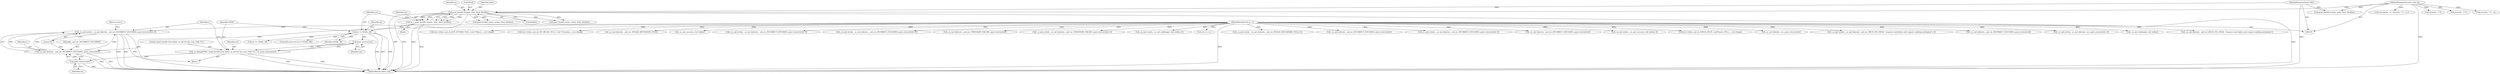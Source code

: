 digraph "0_jabberd2_8416ae54ecefa670534f27a31db71d048b9c7f16_0@API" {
"1000551" [label="(Call,_sx_nad_write(s, _sx_sasl_failure(s, _sasl_err_INCORRECT_ENCODING, gsasl_strerror(ret)), 0))"];
"1000553" [label="(Call,_sx_sasl_failure(s, _sasl_err_INCORRECT_ENCODING, gsasl_strerror(ret)))"];
"1000120" [label="(MethodParameterIn,sx_t s)"];
"1000556" [label="(Call,gsasl_strerror(ret))"];
"1000545" [label="(Call,_sx_debug(ZONE, \"gsasl_base64_from failed, no sasl for this conn; (%d): %s\", ret, gsasl_strerror(ret)))"];
"1000549" [label="(Call,gsasl_strerror(ret))"];
"1000541" [label="(Call,ret != GSASL_OK)"];
"1000531" [label="(Call,ret = gsasl_base64_from(in, inlen, &buf, &buflen))"];
"1000533" [label="(Call,gsasl_base64_from(in, inlen, &buf, &buflen))"];
"1000124" [label="(MethodParameterIn,const char *in)"];
"1000125" [label="(MethodParameterIn,int inlen)"];
"1000197" [label="(Call,_sx_nad_write(s, _sx_sasl_failure(s, _sasl_err_INVALID_MECHANISM, NULL), 0))"];
"1000546" [label="(Identifier,ZONE)"];
"1000553" [label="(Call,_sx_sasl_failure(s, _sasl_err_INCORRECT_ENCODING, gsasl_strerror(ret)))"];
"1000465" [label="(Call,strstr(in, \"<\"))"];
"1000559" [label="(Return,return;)"];
"1000554" [label="(Identifier,s)"];
"1000548" [label="(Identifier,ret)"];
"1000541" [label="(Call,ret != GSASL_OK)"];
"1000605" [label="(Call,ret == GSASL_OK)"];
"1000558" [label="(Literal,0)"];
"1000124" [label="(MethodParameterIn,const char *in)"];
"1000552" [label="(Identifier,s)"];
"1000530" [label="(Block,)"];
"1000120" [label="(MethodParameterIn,sx_t s)"];
"1000735" [label="(Call,_sx_sasl_failure(s, _sasl_err_INCORRECT_ENCODING, gsasl_strerror(ret)))"];
"1000542" [label="(Identifier,ret)"];
"1000531" [label="(Call,ret = gsasl_base64_from(in, inlen, &buf, &buflen))"];
"1000614" [label="(Call,gsasl_base64_to(out, outlen, &buf, &buflen))"];
"1000456" [label="(Call,strstr(in, \"<\"))"];
"1000464" [label="(Call,strstr(in, \"<\") - in)"];
"1000549" [label="(Call,gsasl_strerror(ret))"];
"1000504" [label="(Call,_sx_nad_write(s, _sx_sasl_failure(s, _sasl_err_INCORRECT_ENCODING, gsasl_strerror(ret)), 0))"];
"1000555" [label="(Identifier,_sasl_err_INCORRECT_ENCODING)"];
"1000506" [label="(Call,_sx_sasl_failure(s, _sasl_err_INCORRECT_ENCODING, gsasl_strerror(ret)))"];
"1000550" [label="(Identifier,ret)"];
"1000626" [label="(Call,_sx_nad_write(s, _sx_sasl_success(s, buf, buflen), 0))"];
"1000556" [label="(Call,gsasl_strerror(ret))"];
"1000181" [label="(Call,(ctx->cb)(sx_sasl_cb_CHECK_MECH, (void*)mech, NULL, s, ctx->cbarg))"];
"1000125" [label="(MethodParameterIn,int inlen)"];
"1000799" [label="(Call,_sx_sasl_failure(s, out, gsasl_strerror(ret)))"];
"1000535" [label="(Identifier,inlen)"];
"1000569" [label="(Call,_sx_nad_write(s, _sx_sasl_failure(s, _sasl_err_MECH_TOO_WEAK, \"response send before auth request enabling mechanism\"), 0))"];
"1000538" [label="(Call,&buflen)"];
"1000673" [label="(Call,_sx_sasl_failure(s, _sasl_err_INCORRECT_ENCODING, gsasl_strerror(ret)))"];
"1000797" [label="(Call,_sx_nad_write(s, _sx_sasl_failure(s, out, gsasl_strerror(ret)), 0))"];
"1000547" [label="(Literal,\"gsasl_base64_from failed, no sasl for this conn; (%d): %s\")"];
"1000461" [label="(Call,strncmp(in, \"=\", strstr(in, \"<\") - in ))"];
"1000718" [label="(Call,_sx_sasl_challenge(s, buf, buflen))"];
"1000571" [label="(Call,_sx_sasl_failure(s, _sasl_err_MECH_TOO_WEAK, \"response send before auth request enabling mechanism\"))"];
"1000545" [label="(Call,_sx_debug(ZONE, \"gsasl_base64_from failed, no sasl for this conn; (%d): %s\", ret, gsasl_strerror(ret)))"];
"1000433" [label="(Call,(ctx->cb)(sx_sasl_cb_GEN_AUTHZID, NULL, (void **)&out, s, ctx->cbarg))"];
"1000234" [label="(Call,(ctx->cb)(sx_sasl_cb_GET_REALM, NULL, (void **) &realm, s, ctx->cbarg))"];
"1000199" [label="(Call,_sx_sasl_failure(s, _sasl_err_INVALID_MECHANISM, NULL))"];
"1000534" [label="(Identifier,in)"];
"1000628" [label="(Call,_sx_sasl_success(s, buf, buflen))"];
"1000671" [label="(Call,_sx_nad_write(s, _sx_sasl_failure(s, _sasl_err_INCORRECT_ENCODING, gsasl_strerror(ret)), 0))"];
"1000557" [label="(Identifier,ret)"];
"1000551" [label="(Call,_sx_nad_write(s, _sx_sasl_failure(s, _sasl_err_INCORRECT_ENCODING, gsasl_strerror(ret)), 0))"];
"1000533" [label="(Call,gsasl_base64_from(in, inlen, &buf, &buflen))"];
"1000704" [label="(Call,gsasl_base64_to(out, outlen, &buf, &buflen))"];
"1000733" [label="(Call,_sx_nad_write(s, _sx_sasl_failure(s, _sasl_err_INCORRECT_ENCODING, gsasl_strerror(ret)), 0))"];
"1000486" [label="(Call,gsasl_base64_from(in, inlen, &buf, &buflen))"];
"1000227" [label="(Call,_sx_sasl_failure(s, _sasl_err_TEMPORARY_FAILURE, gsasl_strerror(ret)))"];
"1000805" [label="(MethodReturn,static void)"];
"1000562" [label="(Identifier,sd)"];
"1000536" [label="(Call,&buf)"];
"1000532" [label="(Identifier,ret)"];
"1000225" [label="(Call,_sx_nad_write(s, _sx_sasl_failure(s, _sasl_err_TEMPORARY_FAILURE, gsasl_strerror(ret)), 0))"];
"1000716" [label="(Call,_sx_nad_write(s, _sx_sasl_challenge(s, buf, buflen), 0))"];
"1000263" [label="(Call,sctx->s = s)"];
"1000544" [label="(Block,)"];
"1000540" [label="(ControlStructure,if (ret != GSASL_OK))"];
"1000543" [label="(Identifier,GSASL_OK)"];
"1000551" -> "1000544"  [label="AST: "];
"1000551" -> "1000558"  [label="CFG: "];
"1000552" -> "1000551"  [label="AST: "];
"1000553" -> "1000551"  [label="AST: "];
"1000558" -> "1000551"  [label="AST: "];
"1000559" -> "1000551"  [label="CFG: "];
"1000551" -> "1000805"  [label="DDG: "];
"1000551" -> "1000805"  [label="DDG: "];
"1000551" -> "1000805"  [label="DDG: "];
"1000553" -> "1000551"  [label="DDG: "];
"1000553" -> "1000551"  [label="DDG: "];
"1000553" -> "1000551"  [label="DDG: "];
"1000120" -> "1000551"  [label="DDG: "];
"1000553" -> "1000556"  [label="CFG: "];
"1000554" -> "1000553"  [label="AST: "];
"1000555" -> "1000553"  [label="AST: "];
"1000556" -> "1000553"  [label="AST: "];
"1000558" -> "1000553"  [label="CFG: "];
"1000553" -> "1000805"  [label="DDG: "];
"1000553" -> "1000805"  [label="DDG: "];
"1000120" -> "1000553"  [label="DDG: "];
"1000556" -> "1000553"  [label="DDG: "];
"1000120" -> "1000119"  [label="AST: "];
"1000120" -> "1000805"  [label="DDG: "];
"1000120" -> "1000181"  [label="DDG: "];
"1000120" -> "1000197"  [label="DDG: "];
"1000120" -> "1000199"  [label="DDG: "];
"1000120" -> "1000225"  [label="DDG: "];
"1000120" -> "1000227"  [label="DDG: "];
"1000120" -> "1000234"  [label="DDG: "];
"1000120" -> "1000263"  [label="DDG: "];
"1000120" -> "1000433"  [label="DDG: "];
"1000120" -> "1000504"  [label="DDG: "];
"1000120" -> "1000506"  [label="DDG: "];
"1000120" -> "1000569"  [label="DDG: "];
"1000120" -> "1000571"  [label="DDG: "];
"1000120" -> "1000626"  [label="DDG: "];
"1000120" -> "1000628"  [label="DDG: "];
"1000120" -> "1000671"  [label="DDG: "];
"1000120" -> "1000673"  [label="DDG: "];
"1000120" -> "1000716"  [label="DDG: "];
"1000120" -> "1000718"  [label="DDG: "];
"1000120" -> "1000733"  [label="DDG: "];
"1000120" -> "1000735"  [label="DDG: "];
"1000120" -> "1000797"  [label="DDG: "];
"1000120" -> "1000799"  [label="DDG: "];
"1000556" -> "1000557"  [label="CFG: "];
"1000557" -> "1000556"  [label="AST: "];
"1000556" -> "1000805"  [label="DDG: "];
"1000545" -> "1000556"  [label="DDG: "];
"1000545" -> "1000544"  [label="AST: "];
"1000545" -> "1000549"  [label="CFG: "];
"1000546" -> "1000545"  [label="AST: "];
"1000547" -> "1000545"  [label="AST: "];
"1000548" -> "1000545"  [label="AST: "];
"1000549" -> "1000545"  [label="AST: "];
"1000552" -> "1000545"  [label="CFG: "];
"1000545" -> "1000805"  [label="DDG: "];
"1000545" -> "1000805"  [label="DDG: "];
"1000549" -> "1000545"  [label="DDG: "];
"1000549" -> "1000550"  [label="CFG: "];
"1000550" -> "1000549"  [label="AST: "];
"1000541" -> "1000549"  [label="DDG: "];
"1000541" -> "1000540"  [label="AST: "];
"1000541" -> "1000543"  [label="CFG: "];
"1000542" -> "1000541"  [label="AST: "];
"1000543" -> "1000541"  [label="AST: "];
"1000546" -> "1000541"  [label="CFG: "];
"1000562" -> "1000541"  [label="CFG: "];
"1000541" -> "1000805"  [label="DDG: "];
"1000541" -> "1000805"  [label="DDG: "];
"1000541" -> "1000805"  [label="DDG: "];
"1000531" -> "1000541"  [label="DDG: "];
"1000541" -> "1000605"  [label="DDG: "];
"1000531" -> "1000530"  [label="AST: "];
"1000531" -> "1000533"  [label="CFG: "];
"1000532" -> "1000531"  [label="AST: "];
"1000533" -> "1000531"  [label="AST: "];
"1000542" -> "1000531"  [label="CFG: "];
"1000531" -> "1000805"  [label="DDG: "];
"1000533" -> "1000531"  [label="DDG: "];
"1000533" -> "1000531"  [label="DDG: "];
"1000533" -> "1000531"  [label="DDG: "];
"1000533" -> "1000531"  [label="DDG: "];
"1000533" -> "1000538"  [label="CFG: "];
"1000534" -> "1000533"  [label="AST: "];
"1000535" -> "1000533"  [label="AST: "];
"1000536" -> "1000533"  [label="AST: "];
"1000538" -> "1000533"  [label="AST: "];
"1000533" -> "1000805"  [label="DDG: "];
"1000533" -> "1000805"  [label="DDG: "];
"1000533" -> "1000805"  [label="DDG: "];
"1000533" -> "1000805"  [label="DDG: "];
"1000124" -> "1000533"  [label="DDG: "];
"1000125" -> "1000533"  [label="DDG: "];
"1000533" -> "1000614"  [label="DDG: "];
"1000533" -> "1000614"  [label="DDG: "];
"1000533" -> "1000704"  [label="DDG: "];
"1000533" -> "1000704"  [label="DDG: "];
"1000124" -> "1000119"  [label="AST: "];
"1000124" -> "1000805"  [label="DDG: "];
"1000124" -> "1000456"  [label="DDG: "];
"1000124" -> "1000461"  [label="DDG: "];
"1000124" -> "1000465"  [label="DDG: "];
"1000124" -> "1000464"  [label="DDG: "];
"1000124" -> "1000486"  [label="DDG: "];
"1000125" -> "1000119"  [label="AST: "];
"1000125" -> "1000805"  [label="DDG: "];
"1000125" -> "1000486"  [label="DDG: "];
}
